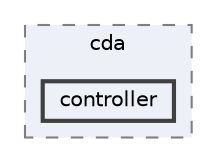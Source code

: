 digraph "repository/isd/src/main/java/com/sterlite/cal/isd/cda/controller"
{
 // LATEX_PDF_SIZE
  bgcolor="transparent";
  edge [fontname=Helvetica,fontsize=10,labelfontname=Helvetica,labelfontsize=10];
  node [fontname=Helvetica,fontsize=10,shape=box,height=0.2,width=0.4];
  compound=true
  subgraph clusterdir_9cd97d7a3c6b5bdd085a22036224347d {
    graph [ bgcolor="#edf0f7", pencolor="grey50", label="cda", fontname=Helvetica,fontsize=10 style="filled,dashed", URL="dir_9cd97d7a3c6b5bdd085a22036224347d.html",tooltip=""]
  dir_40c4c2d5ce16063685d701f7dbc86ce9 [label="controller", fillcolor="#edf0f7", color="grey25", style="filled,bold", URL="dir_40c4c2d5ce16063685d701f7dbc86ce9.html",tooltip=""];
  }
}
